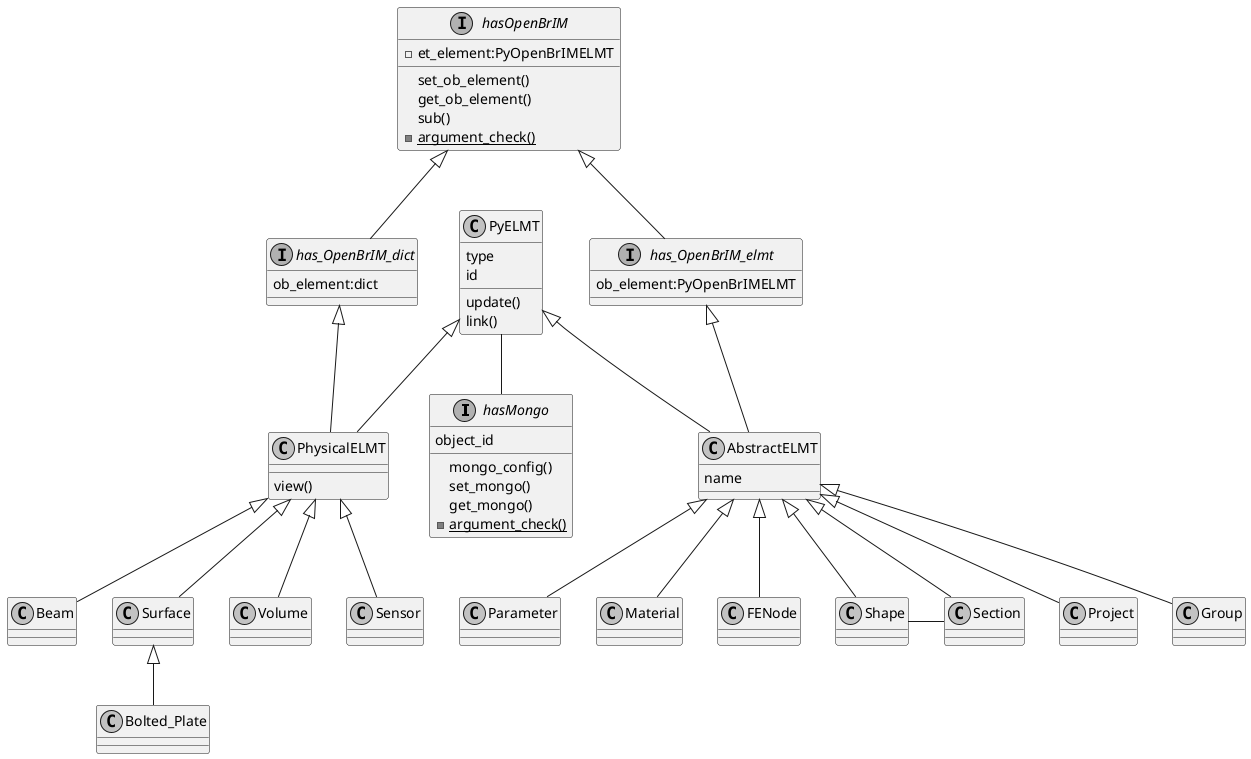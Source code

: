 @startuml

top to bottom direction
' left to right direction

skinparam shadowing false
skinparam monochrome true

skinparam class {

    ' BackgroundColor White
    ' ArrowColor Black
    ' BorderColor Black
}

Interface hasMongo{
    object_id
    mongo_config()
    set_mongo()
    get_mongo()
    - {static} argument_check()
}

hasMongo -up- PyELMT

Interface hasOpenBrIM{
    - et_element:PyOpenBrIMELMT
    set_ob_element()
    get_ob_element()
    sub()
    - {static} argument_check()
}

Interface has_OpenBrIM_elmt{
    ob_element:PyOpenBrIMELMT
}

Interface has_OpenBrIM_dict{
    ob_element:dict
}


class PyELMT{
    type
    id
    update()
    link()
}

class AbstractELMT{
    name
}

class PhysicalELMT{
    view()
}

' hide PhysicalELMT circle

together {
    class PyELMT
    ' class AbstractELMT
    ' class PhysicalELMT
    Interface hasMongo
    Interface hasOpenBrIM
}

PyELMT <|-- AbstractELMT
PyELMT <|-- PhysicalELMT
has_OpenBrIM_elmt <|-- AbstractELMT
has_OpenBrIM_dict <|-- PhysicalELMT

hasOpenBrIM <|-- has_OpenBrIM_elmt
hasOpenBrIM <|-- has_OpenBrIM_dict

class Project
class Group
class Parameter
class Shape
class Section
class Material
class FENode

together {
    class Project
    class Group
}

AbstractELMT <|-- Project
AbstractELMT <|-- Group
AbstractELMT <|-- Parameter
AbstractELMT <|-- Shape
AbstractELMT <|-- Section
AbstractELMT <|-- Material
AbstractELMT <|-- FENode
Shape -right- Section
' Material -- Section

class Beam
class Surface
class Bolted_Plate
class Volume
class Sensor

PhysicalELMT <|-- Beam
PhysicalELMT <|-- Surface
Surface <|-- Bolted_Plate
PhysicalELMT <|-- Volume
PhysicalELMT <|-- Sensor

' Beam -- Section
' Beam -- Material

@enduml
